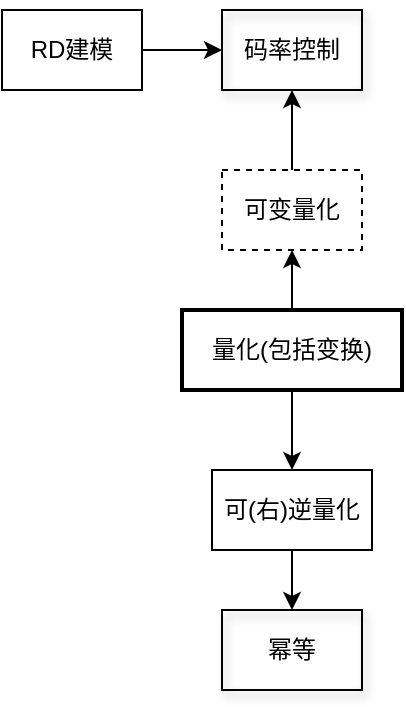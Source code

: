<mxfile version="22.0.4" type="github">
  <diagram name="第 1 页" id="psi3g-Zw4h5B8I8YSsJ_">
    <mxGraphModel dx="398" dy="638" grid="1" gridSize="10" guides="1" tooltips="1" connect="1" arrows="1" fold="1" page="1" pageScale="1" pageWidth="827" pageHeight="1169" math="0" shadow="0">
      <root>
        <mxCell id="0" />
        <mxCell id="1" parent="0" />
        <mxCell id="HlV36UukvxUVJKXTJPyR-8" style="edgeStyle=orthogonalEdgeStyle;rounded=0;orthogonalLoop=1;jettySize=auto;html=1;entryX=0.5;entryY=1;entryDx=0;entryDy=0;" edge="1" parent="1" source="HlV36UukvxUVJKXTJPyR-1" target="HlV36UukvxUVJKXTJPyR-2">
          <mxGeometry relative="1" as="geometry" />
        </mxCell>
        <mxCell id="HlV36UukvxUVJKXTJPyR-9" style="edgeStyle=orthogonalEdgeStyle;rounded=0;orthogonalLoop=1;jettySize=auto;html=1;entryX=0.5;entryY=0;entryDx=0;entryDy=0;" edge="1" parent="1" source="HlV36UukvxUVJKXTJPyR-1" target="HlV36UukvxUVJKXTJPyR-3">
          <mxGeometry relative="1" as="geometry" />
        </mxCell>
        <mxCell id="HlV36UukvxUVJKXTJPyR-1" value="量化(包括变换)" style="rounded=0;whiteSpace=wrap;html=1;fillColor=none;strokeWidth=2;" vertex="1" parent="1">
          <mxGeometry x="350" y="420" width="110" height="40" as="geometry" />
        </mxCell>
        <mxCell id="HlV36UukvxUVJKXTJPyR-7" style="edgeStyle=orthogonalEdgeStyle;rounded=0;orthogonalLoop=1;jettySize=auto;html=1;entryX=0.5;entryY=1;entryDx=0;entryDy=0;" edge="1" parent="1" source="HlV36UukvxUVJKXTJPyR-2" target="HlV36UukvxUVJKXTJPyR-4">
          <mxGeometry relative="1" as="geometry" />
        </mxCell>
        <mxCell id="HlV36UukvxUVJKXTJPyR-2" value="可变量化" style="rounded=0;whiteSpace=wrap;html=1;fillStyle=dots;fillColor=none;dashed=1;" vertex="1" parent="1">
          <mxGeometry x="370" y="350" width="70" height="40" as="geometry" />
        </mxCell>
        <mxCell id="HlV36UukvxUVJKXTJPyR-10" style="edgeStyle=orthogonalEdgeStyle;rounded=0;orthogonalLoop=1;jettySize=auto;html=1;entryX=0.5;entryY=0;entryDx=0;entryDy=0;" edge="1" parent="1" source="HlV36UukvxUVJKXTJPyR-3" target="HlV36UukvxUVJKXTJPyR-5">
          <mxGeometry relative="1" as="geometry" />
        </mxCell>
        <mxCell id="HlV36UukvxUVJKXTJPyR-3" value="可(右)逆量化" style="rounded=0;whiteSpace=wrap;html=1;fillColor=none;" vertex="1" parent="1">
          <mxGeometry x="365" y="500" width="80" height="40" as="geometry" />
        </mxCell>
        <mxCell id="HlV36UukvxUVJKXTJPyR-4" value="码率控制" style="rounded=0;whiteSpace=wrap;html=1;fillColor=none;shadow=1;" vertex="1" parent="1">
          <mxGeometry x="370" y="270" width="70" height="40" as="geometry" />
        </mxCell>
        <mxCell id="HlV36UukvxUVJKXTJPyR-5" value="幂等" style="rounded=0;whiteSpace=wrap;html=1;fillColor=none;shadow=1;" vertex="1" parent="1">
          <mxGeometry x="370" y="570" width="70" height="40" as="geometry" />
        </mxCell>
        <mxCell id="HlV36UukvxUVJKXTJPyR-12" style="edgeStyle=orthogonalEdgeStyle;rounded=0;orthogonalLoop=1;jettySize=auto;html=1;entryX=0;entryY=0.5;entryDx=0;entryDy=0;" edge="1" parent="1" source="HlV36UukvxUVJKXTJPyR-11" target="HlV36UukvxUVJKXTJPyR-4">
          <mxGeometry relative="1" as="geometry" />
        </mxCell>
        <mxCell id="HlV36UukvxUVJKXTJPyR-11" value="RD建模" style="rounded=0;whiteSpace=wrap;html=1;fillColor=none;" vertex="1" parent="1">
          <mxGeometry x="260" y="270" width="70" height="40" as="geometry" />
        </mxCell>
      </root>
    </mxGraphModel>
  </diagram>
</mxfile>
